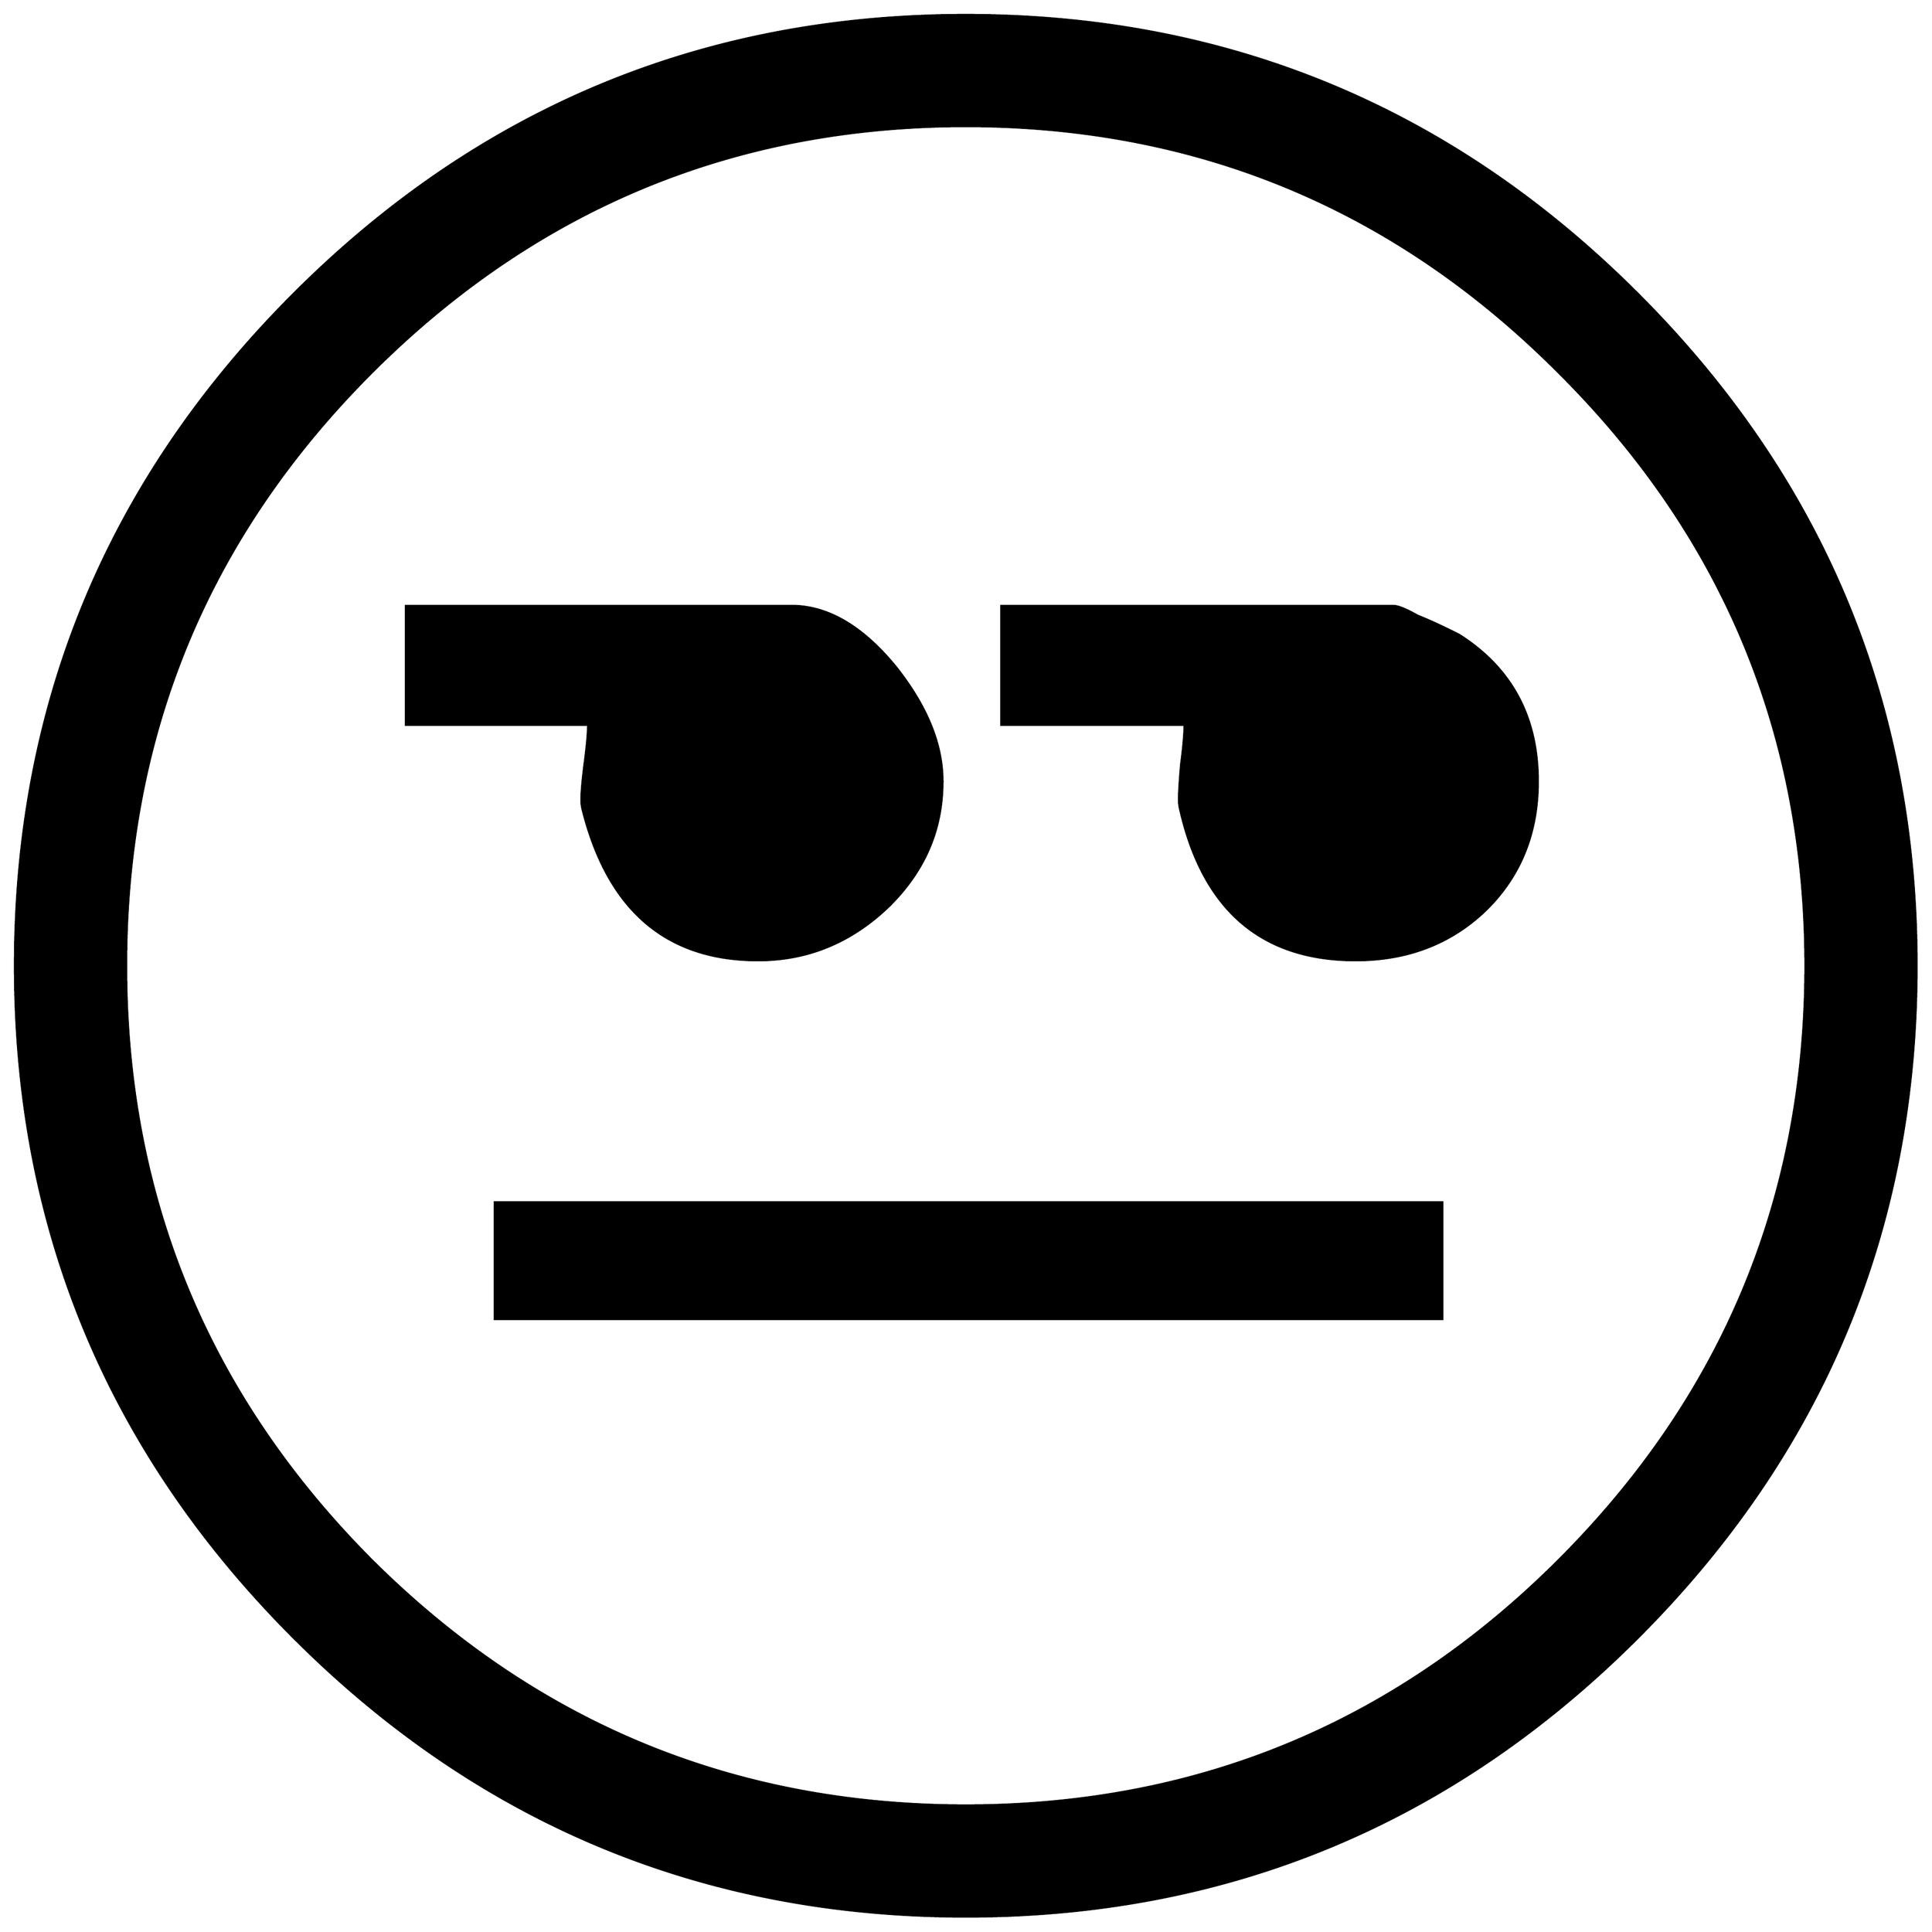 


\begin{tikzpicture}[y=0.80pt, x=0.80pt, yscale=-1.0, xscale=1.0, inner sep=0pt, outer sep=0pt]
\begin{scope}[shift={(100.0,1706.0)},nonzero rule]
  \path[draw=.,fill=.,line width=1.600pt] (1794.0,-582.0) ..
    controls (1794.0,-346.0) and (1710.333,-144.333) ..
    (1543.0,23.0) .. controls (1375.667,190.333) and (1174.0,274.0)
    .. (938.0,274.0) .. controls (702.0,274.0) and (500.333,190.333)
    .. (333.0,23.0) .. controls (165.667,-144.333) and (82.0,-346.0)
    .. (82.0,-582.0) .. controls (82.0,-818.0) and
    (165.667,-1019.667) .. (333.0,-1187.0) .. controls
    (500.333,-1354.333) and (702.0,-1438.0) .. (938.0,-1438.0) ..
    controls (1174.0,-1438.0) and (1375.667,-1354.333) ..
    (1543.0,-1187.0) .. controls (1710.333,-1019.667) and
    (1794.0,-818.0) .. (1794.0,-582.0) -- cycle(1694.0,-582.0)
    .. controls (1694.0,-790.667) and (1620.0,-968.667) ..
    (1472.0,-1116.0) .. controls (1324.667,-1264.0) and
    (1146.667,-1338.0) .. (938.0,-1338.0) .. controls
    (729.333,-1338.0) and (551.0,-1264.0) .. (403.0,-1116.0) ..
    controls (255.667,-968.667) and (182.0,-790.667) .. (182.0,-582.0)
    .. controls (182.0,-373.333) and (255.667,-195.0) ..
    (403.0,-47.0) .. controls (551.0,100.333) and (729.333,174.0) ..
    (938.0,174.0) .. controls (1146.667,174.0) and (1324.667,100.333)
    .. (1472.0,-47.0) .. controls (1620.0,-195.0) and
    (1694.0,-373.333) .. (1694.0,-582.0) -- cycle(1453.0,-748.0)
    .. controls (1453.0,-701.333) and (1437.333,-662.667) ..
    (1406.0,-632.0) .. controls (1374.667,-602.0) and
    (1335.667,-587.0) .. (1289.0,-587.0) .. controls
    (1204.333,-587.0) and (1151.667,-632.333) .. (1131.0,-723.0) ..
    controls (1130.333,-725.667) and (1130.0,-728.333) ..
    (1130.0,-731.0) .. controls (1130.0,-738.333) and
    (1130.667,-749.333) .. (1132.0,-764.0) .. controls
    (1134.0,-779.333) and (1135.0,-791.0) .. (1135.0,-799.0) --
    (970.0,-799.0) -- (970.0,-906.0) -- (1323.0,-906.0) ..
    controls (1327.0,-906.0) and (1334.333,-903.0) ..
    (1345.0,-897.0) .. controls (1353.667,-893.667) and
    (1366.0,-888.0) .. (1382.0,-880.0) .. controls
    (1429.333,-850.0) and (1453.0,-806.0) .. (1453.0,-748.0) --
    cycle(917.0,-748.0) .. controls (917.0,-704.0) and
    (900.333,-666.0) .. (867.0,-634.0) .. controls (833.667,-602.667)
    and (795.0,-587.0) .. (751.0,-587.0) .. controls
    (668.333,-587.0) and (615.667,-632.333) .. (593.0,-723.0) ..
    controls (592.333,-725.667) and (592.0,-728.333) .. (592.0,-731.0)
    .. controls (592.0,-738.333) and (593.0,-749.667) ..
    (595.0,-765.0) .. controls (597.0,-780.333) and (598.0,-791.667)
    .. (598.0,-799.0) -- (434.0,-799.0) -- (434.0,-906.0) --
    (781.0,-906.0) .. controls (813.667,-906.0) and (845.0,-887.667)
    .. (875.0,-851.0) .. controls (903.0,-815.667) and
    (917.0,-781.333) .. (917.0,-748.0) -- cycle(1367.0,-264.0) --
    (514.0,-264.0) -- (514.0,-369.0) -- (1367.0,-369.0) --
    (1367.0,-264.0) -- cycle;
\end{scope}

\end{tikzpicture}

